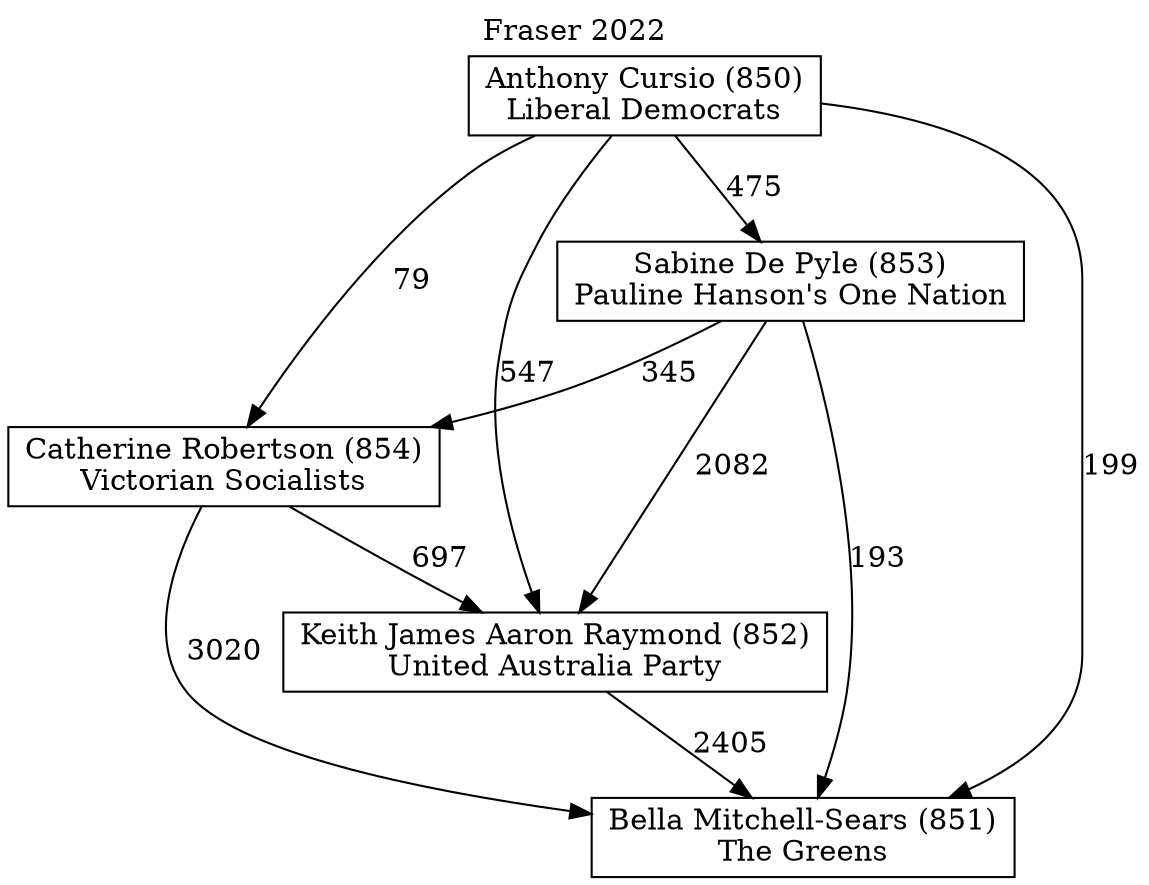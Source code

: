 // House preference flow
digraph "Bella Mitchell-Sears (851)_Fraser_2022" {
	graph [label="Fraser 2022" labelloc=t mclimit=10]
	node [shape=box]
	"Sabine De Pyle (853)" [label="Sabine De Pyle (853)
Pauline Hanson's One Nation"]
	"Catherine Robertson (854)" [label="Catherine Robertson (854)
Victorian Socialists"]
	"Anthony Cursio (850)" [label="Anthony Cursio (850)
Liberal Democrats"]
	"Bella Mitchell-Sears (851)" [label="Bella Mitchell-Sears (851)
The Greens"]
	"Keith James Aaron Raymond (852)" [label="Keith James Aaron Raymond (852)
United Australia Party"]
	"Anthony Cursio (850)" -> "Keith James Aaron Raymond (852)" [label=547]
	"Catherine Robertson (854)" -> "Bella Mitchell-Sears (851)" [label=3020]
	"Sabine De Pyle (853)" -> "Catherine Robertson (854)" [label=345]
	"Sabine De Pyle (853)" -> "Keith James Aaron Raymond (852)" [label=2082]
	"Anthony Cursio (850)" -> "Sabine De Pyle (853)" [label=475]
	"Anthony Cursio (850)" -> "Bella Mitchell-Sears (851)" [label=199]
	"Keith James Aaron Raymond (852)" -> "Bella Mitchell-Sears (851)" [label=2405]
	"Anthony Cursio (850)" -> "Catherine Robertson (854)" [label=79]
	"Catherine Robertson (854)" -> "Keith James Aaron Raymond (852)" [label=697]
	"Sabine De Pyle (853)" -> "Bella Mitchell-Sears (851)" [label=193]
}
